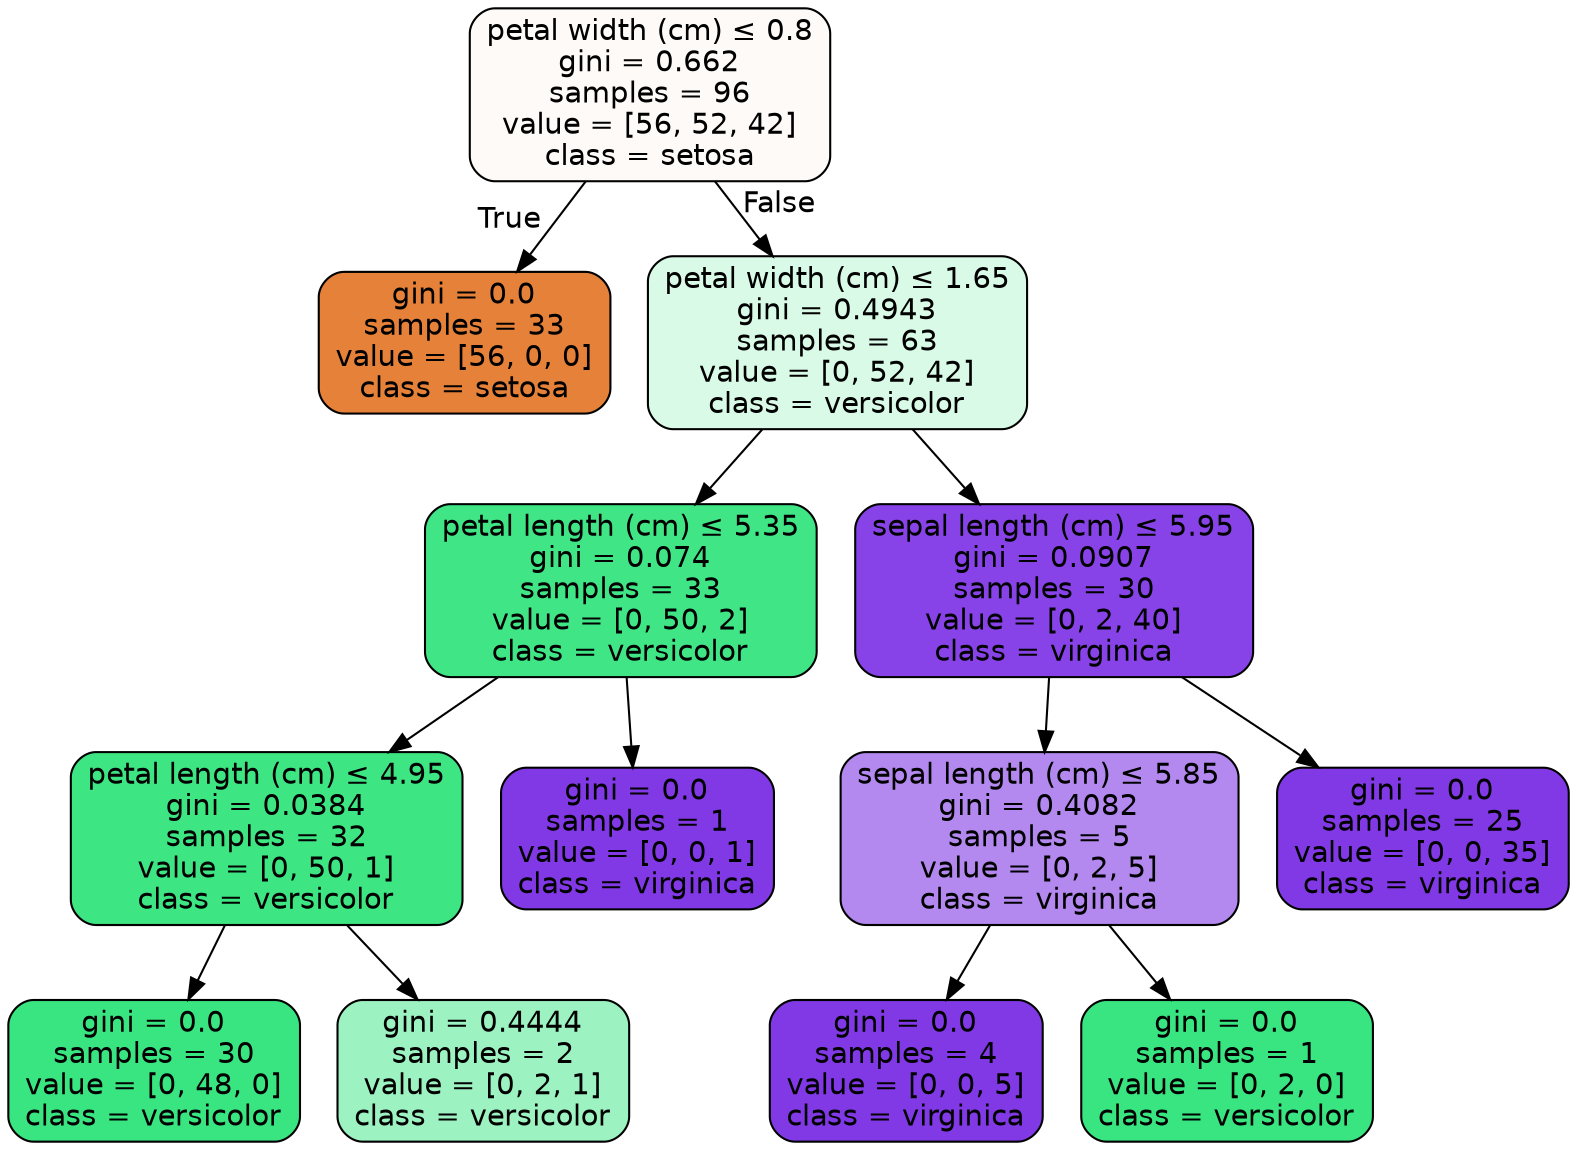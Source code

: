 digraph Tree {
node [shape=box, style="filled, rounded", color="black", fontname=helvetica] ;
edge [fontname=helvetica] ;
0 [label=<petal width (cm) &le; 0.8<br/>gini = 0.662<br/>samples = 96<br/>value = [56, 52, 42]<br/>class = setosa>, fillcolor="#e581390a"] ;
1 [label=<gini = 0.0<br/>samples = 33<br/>value = [56, 0, 0]<br/>class = setosa>, fillcolor="#e58139ff"] ;
0 -> 1 [labeldistance=2.5, labelangle=45, headlabel="True"] ;
2 [label=<petal width (cm) &le; 1.65<br/>gini = 0.4943<br/>samples = 63<br/>value = [0, 52, 42]<br/>class = versicolor>, fillcolor="#39e58131"] ;
0 -> 2 [labeldistance=2.5, labelangle=-45, headlabel="False"] ;
3 [label=<petal length (cm) &le; 5.35<br/>gini = 0.074<br/>samples = 33<br/>value = [0, 50, 2]<br/>class = versicolor>, fillcolor="#39e581f5"] ;
2 -> 3 ;
4 [label=<petal length (cm) &le; 4.95<br/>gini = 0.0384<br/>samples = 32<br/>value = [0, 50, 1]<br/>class = versicolor>, fillcolor="#39e581fa"] ;
3 -> 4 ;
5 [label=<gini = 0.0<br/>samples = 30<br/>value = [0, 48, 0]<br/>class = versicolor>, fillcolor="#39e581ff"] ;
4 -> 5 ;
6 [label=<gini = 0.4444<br/>samples = 2<br/>value = [0, 2, 1]<br/>class = versicolor>, fillcolor="#39e5817f"] ;
4 -> 6 ;
7 [label=<gini = 0.0<br/>samples = 1<br/>value = [0, 0, 1]<br/>class = virginica>, fillcolor="#8139e5ff"] ;
3 -> 7 ;
8 [label=<sepal length (cm) &le; 5.95<br/>gini = 0.0907<br/>samples = 30<br/>value = [0, 2, 40]<br/>class = virginica>, fillcolor="#8139e5f2"] ;
2 -> 8 ;
9 [label=<sepal length (cm) &le; 5.85<br/>gini = 0.4082<br/>samples = 5<br/>value = [0, 2, 5]<br/>class = virginica>, fillcolor="#8139e599"] ;
8 -> 9 ;
10 [label=<gini = 0.0<br/>samples = 4<br/>value = [0, 0, 5]<br/>class = virginica>, fillcolor="#8139e5ff"] ;
9 -> 10 ;
11 [label=<gini = 0.0<br/>samples = 1<br/>value = [0, 2, 0]<br/>class = versicolor>, fillcolor="#39e581ff"] ;
9 -> 11 ;
12 [label=<gini = 0.0<br/>samples = 25<br/>value = [0, 0, 35]<br/>class = virginica>, fillcolor="#8139e5ff"] ;
8 -> 12 ;
}